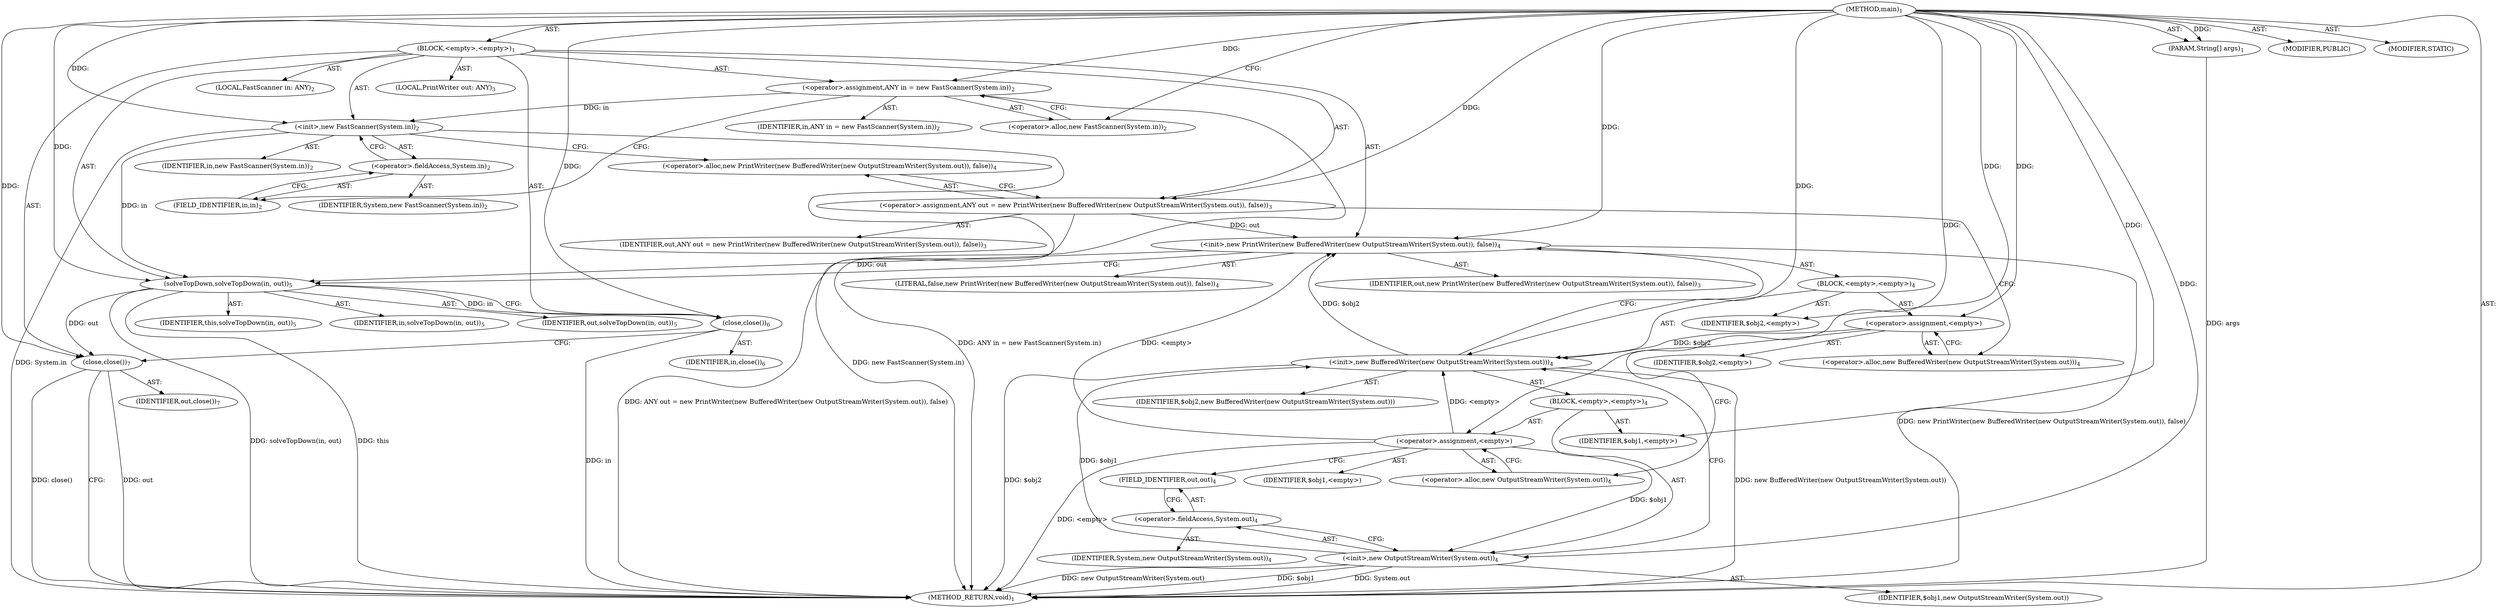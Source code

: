 digraph "main" {  
"21" [label = <(METHOD,main)<SUB>1</SUB>> ]
"22" [label = <(PARAM,String[] args)<SUB>1</SUB>> ]
"23" [label = <(BLOCK,&lt;empty&gt;,&lt;empty&gt;)<SUB>1</SUB>> ]
"4" [label = <(LOCAL,FastScanner in: ANY)<SUB>2</SUB>> ]
"24" [label = <(&lt;operator&gt;.assignment,ANY in = new FastScanner(System.in))<SUB>2</SUB>> ]
"25" [label = <(IDENTIFIER,in,ANY in = new FastScanner(System.in))<SUB>2</SUB>> ]
"26" [label = <(&lt;operator&gt;.alloc,new FastScanner(System.in))<SUB>2</SUB>> ]
"27" [label = <(&lt;init&gt;,new FastScanner(System.in))<SUB>2</SUB>> ]
"3" [label = <(IDENTIFIER,in,new FastScanner(System.in))<SUB>2</SUB>> ]
"28" [label = <(&lt;operator&gt;.fieldAccess,System.in)<SUB>2</SUB>> ]
"29" [label = <(IDENTIFIER,System,new FastScanner(System.in))<SUB>2</SUB>> ]
"30" [label = <(FIELD_IDENTIFIER,in,in)<SUB>2</SUB>> ]
"6" [label = <(LOCAL,PrintWriter out: ANY)<SUB>3</SUB>> ]
"31" [label = <(&lt;operator&gt;.assignment,ANY out = new PrintWriter(new BufferedWriter(new OutputStreamWriter(System.out)), false))<SUB>3</SUB>> ]
"32" [label = <(IDENTIFIER,out,ANY out = new PrintWriter(new BufferedWriter(new OutputStreamWriter(System.out)), false))<SUB>3</SUB>> ]
"33" [label = <(&lt;operator&gt;.alloc,new PrintWriter(new BufferedWriter(new OutputStreamWriter(System.out)), false))<SUB>4</SUB>> ]
"34" [label = <(&lt;init&gt;,new PrintWriter(new BufferedWriter(new OutputStreamWriter(System.out)), false))<SUB>4</SUB>> ]
"5" [label = <(IDENTIFIER,out,new PrintWriter(new BufferedWriter(new OutputStreamWriter(System.out)), false))<SUB>3</SUB>> ]
"35" [label = <(BLOCK,&lt;empty&gt;,&lt;empty&gt;)<SUB>4</SUB>> ]
"36" [label = <(&lt;operator&gt;.assignment,&lt;empty&gt;)> ]
"37" [label = <(IDENTIFIER,$obj2,&lt;empty&gt;)> ]
"38" [label = <(&lt;operator&gt;.alloc,new BufferedWriter(new OutputStreamWriter(System.out)))<SUB>4</SUB>> ]
"39" [label = <(&lt;init&gt;,new BufferedWriter(new OutputStreamWriter(System.out)))<SUB>4</SUB>> ]
"40" [label = <(IDENTIFIER,$obj2,new BufferedWriter(new OutputStreamWriter(System.out)))> ]
"41" [label = <(BLOCK,&lt;empty&gt;,&lt;empty&gt;)<SUB>4</SUB>> ]
"42" [label = <(&lt;operator&gt;.assignment,&lt;empty&gt;)> ]
"43" [label = <(IDENTIFIER,$obj1,&lt;empty&gt;)> ]
"44" [label = <(&lt;operator&gt;.alloc,new OutputStreamWriter(System.out))<SUB>4</SUB>> ]
"45" [label = <(&lt;init&gt;,new OutputStreamWriter(System.out))<SUB>4</SUB>> ]
"46" [label = <(IDENTIFIER,$obj1,new OutputStreamWriter(System.out))> ]
"47" [label = <(&lt;operator&gt;.fieldAccess,System.out)<SUB>4</SUB>> ]
"48" [label = <(IDENTIFIER,System,new OutputStreamWriter(System.out))<SUB>4</SUB>> ]
"49" [label = <(FIELD_IDENTIFIER,out,out)<SUB>4</SUB>> ]
"50" [label = <(IDENTIFIER,$obj1,&lt;empty&gt;)> ]
"51" [label = <(IDENTIFIER,$obj2,&lt;empty&gt;)> ]
"52" [label = <(LITERAL,false,new PrintWriter(new BufferedWriter(new OutputStreamWriter(System.out)), false))<SUB>4</SUB>> ]
"53" [label = <(solveTopDown,solveTopDown(in, out))<SUB>5</SUB>> ]
"54" [label = <(IDENTIFIER,this,solveTopDown(in, out))<SUB>5</SUB>> ]
"55" [label = <(IDENTIFIER,in,solveTopDown(in, out))<SUB>5</SUB>> ]
"56" [label = <(IDENTIFIER,out,solveTopDown(in, out))<SUB>5</SUB>> ]
"57" [label = <(close,close())<SUB>6</SUB>> ]
"58" [label = <(IDENTIFIER,in,close())<SUB>6</SUB>> ]
"59" [label = <(close,close())<SUB>7</SUB>> ]
"60" [label = <(IDENTIFIER,out,close())<SUB>7</SUB>> ]
"61" [label = <(MODIFIER,PUBLIC)> ]
"62" [label = <(MODIFIER,STATIC)> ]
"63" [label = <(METHOD_RETURN,void)<SUB>1</SUB>> ]
  "21" -> "22"  [ label = "AST: "] 
  "21" -> "23"  [ label = "AST: "] 
  "21" -> "61"  [ label = "AST: "] 
  "21" -> "62"  [ label = "AST: "] 
  "21" -> "63"  [ label = "AST: "] 
  "23" -> "4"  [ label = "AST: "] 
  "23" -> "24"  [ label = "AST: "] 
  "23" -> "27"  [ label = "AST: "] 
  "23" -> "6"  [ label = "AST: "] 
  "23" -> "31"  [ label = "AST: "] 
  "23" -> "34"  [ label = "AST: "] 
  "23" -> "53"  [ label = "AST: "] 
  "23" -> "57"  [ label = "AST: "] 
  "23" -> "59"  [ label = "AST: "] 
  "24" -> "25"  [ label = "AST: "] 
  "24" -> "26"  [ label = "AST: "] 
  "27" -> "3"  [ label = "AST: "] 
  "27" -> "28"  [ label = "AST: "] 
  "28" -> "29"  [ label = "AST: "] 
  "28" -> "30"  [ label = "AST: "] 
  "31" -> "32"  [ label = "AST: "] 
  "31" -> "33"  [ label = "AST: "] 
  "34" -> "5"  [ label = "AST: "] 
  "34" -> "35"  [ label = "AST: "] 
  "34" -> "52"  [ label = "AST: "] 
  "35" -> "36"  [ label = "AST: "] 
  "35" -> "39"  [ label = "AST: "] 
  "35" -> "51"  [ label = "AST: "] 
  "36" -> "37"  [ label = "AST: "] 
  "36" -> "38"  [ label = "AST: "] 
  "39" -> "40"  [ label = "AST: "] 
  "39" -> "41"  [ label = "AST: "] 
  "41" -> "42"  [ label = "AST: "] 
  "41" -> "45"  [ label = "AST: "] 
  "41" -> "50"  [ label = "AST: "] 
  "42" -> "43"  [ label = "AST: "] 
  "42" -> "44"  [ label = "AST: "] 
  "45" -> "46"  [ label = "AST: "] 
  "45" -> "47"  [ label = "AST: "] 
  "47" -> "48"  [ label = "AST: "] 
  "47" -> "49"  [ label = "AST: "] 
  "53" -> "54"  [ label = "AST: "] 
  "53" -> "55"  [ label = "AST: "] 
  "53" -> "56"  [ label = "AST: "] 
  "57" -> "58"  [ label = "AST: "] 
  "59" -> "60"  [ label = "AST: "] 
  "24" -> "30"  [ label = "CFG: "] 
  "27" -> "33"  [ label = "CFG: "] 
  "31" -> "38"  [ label = "CFG: "] 
  "34" -> "53"  [ label = "CFG: "] 
  "53" -> "57"  [ label = "CFG: "] 
  "57" -> "59"  [ label = "CFG: "] 
  "59" -> "63"  [ label = "CFG: "] 
  "26" -> "24"  [ label = "CFG: "] 
  "28" -> "27"  [ label = "CFG: "] 
  "33" -> "31"  [ label = "CFG: "] 
  "30" -> "28"  [ label = "CFG: "] 
  "36" -> "44"  [ label = "CFG: "] 
  "39" -> "34"  [ label = "CFG: "] 
  "38" -> "36"  [ label = "CFG: "] 
  "42" -> "49"  [ label = "CFG: "] 
  "45" -> "39"  [ label = "CFG: "] 
  "44" -> "42"  [ label = "CFG: "] 
  "47" -> "45"  [ label = "CFG: "] 
  "49" -> "47"  [ label = "CFG: "] 
  "21" -> "26"  [ label = "CFG: "] 
  "22" -> "63"  [ label = "DDG: args"] 
  "24" -> "63"  [ label = "DDG: ANY in = new FastScanner(System.in)"] 
  "27" -> "63"  [ label = "DDG: System.in"] 
  "27" -> "63"  [ label = "DDG: new FastScanner(System.in)"] 
  "31" -> "63"  [ label = "DDG: ANY out = new PrintWriter(new BufferedWriter(new OutputStreamWriter(System.out)), false)"] 
  "39" -> "63"  [ label = "DDG: $obj2"] 
  "42" -> "63"  [ label = "DDG: &lt;empty&gt;"] 
  "45" -> "63"  [ label = "DDG: $obj1"] 
  "45" -> "63"  [ label = "DDG: System.out"] 
  "45" -> "63"  [ label = "DDG: new OutputStreamWriter(System.out)"] 
  "39" -> "63"  [ label = "DDG: new BufferedWriter(new OutputStreamWriter(System.out))"] 
  "34" -> "63"  [ label = "DDG: new PrintWriter(new BufferedWriter(new OutputStreamWriter(System.out)), false)"] 
  "53" -> "63"  [ label = "DDG: solveTopDown(in, out)"] 
  "57" -> "63"  [ label = "DDG: in"] 
  "59" -> "63"  [ label = "DDG: out"] 
  "59" -> "63"  [ label = "DDG: close()"] 
  "53" -> "63"  [ label = "DDG: this"] 
  "21" -> "22"  [ label = "DDG: "] 
  "21" -> "24"  [ label = "DDG: "] 
  "21" -> "31"  [ label = "DDG: "] 
  "24" -> "27"  [ label = "DDG: in"] 
  "21" -> "27"  [ label = "DDG: "] 
  "31" -> "34"  [ label = "DDG: out"] 
  "21" -> "34"  [ label = "DDG: "] 
  "42" -> "34"  [ label = "DDG: &lt;empty&gt;"] 
  "39" -> "34"  [ label = "DDG: $obj2"] 
  "21" -> "53"  [ label = "DDG: "] 
  "27" -> "53"  [ label = "DDG: in"] 
  "34" -> "53"  [ label = "DDG: out"] 
  "53" -> "57"  [ label = "DDG: in"] 
  "21" -> "57"  [ label = "DDG: "] 
  "53" -> "59"  [ label = "DDG: out"] 
  "21" -> "59"  [ label = "DDG: "] 
  "21" -> "36"  [ label = "DDG: "] 
  "21" -> "51"  [ label = "DDG: "] 
  "36" -> "39"  [ label = "DDG: $obj2"] 
  "21" -> "39"  [ label = "DDG: "] 
  "42" -> "39"  [ label = "DDG: &lt;empty&gt;"] 
  "45" -> "39"  [ label = "DDG: $obj1"] 
  "21" -> "42"  [ label = "DDG: "] 
  "21" -> "50"  [ label = "DDG: "] 
  "42" -> "45"  [ label = "DDG: $obj1"] 
  "21" -> "45"  [ label = "DDG: "] 
}
